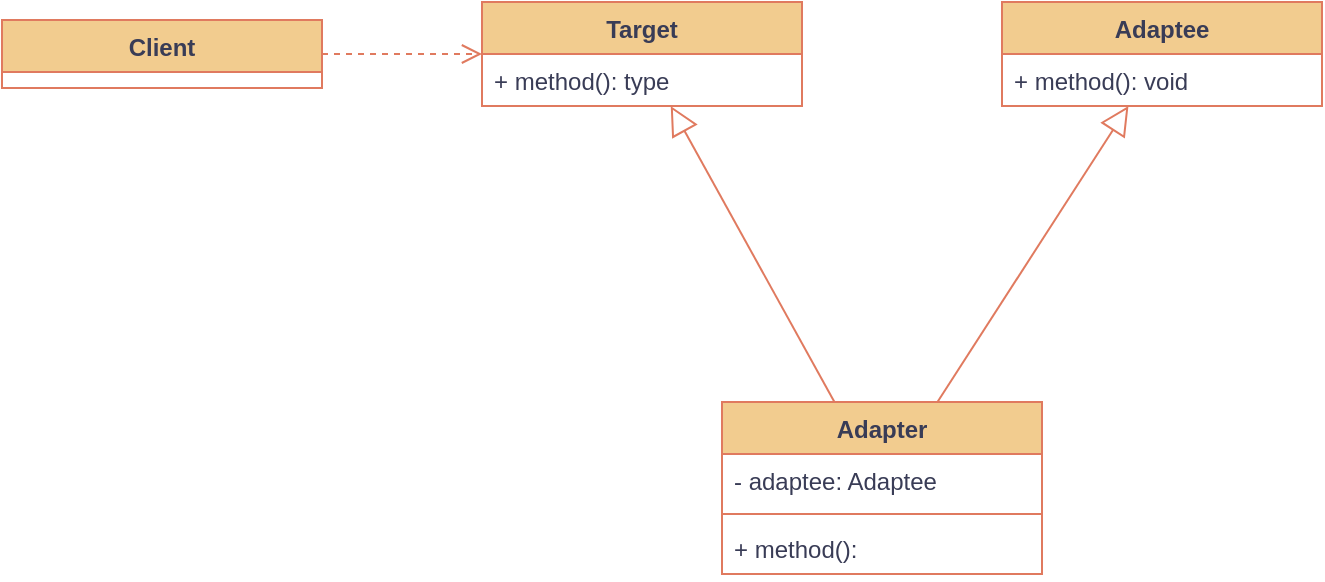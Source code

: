 <mxfile version="24.7.8">
  <diagram name="第 1 页" id="9Z65coRz9aoBy9UZVFLU">
    <mxGraphModel dx="1050" dy="629" grid="1" gridSize="10" guides="1" tooltips="1" connect="1" arrows="1" fold="1" page="1" pageScale="1" pageWidth="827" pageHeight="1169" math="0" shadow="0">
      <root>
        <mxCell id="0" />
        <mxCell id="1" parent="0" />
        <mxCell id="iWB6mLa_JwuCnPxh-lhZ-1" value="Adaptee" style="swimlane;fontStyle=1;align=center;verticalAlign=top;childLayout=stackLayout;horizontal=1;startSize=26;horizontalStack=0;resizeParent=1;resizeParentMax=0;resizeLast=0;collapsible=1;marginBottom=0;whiteSpace=wrap;html=1;direction=east;rounded=0;labelBackgroundColor=none;fillColor=#F2CC8F;strokeColor=#E07A5F;fontColor=#393C56;" parent="1" vertex="1">
          <mxGeometry x="550" y="60" width="160" height="52" as="geometry" />
        </mxCell>
        <mxCell id="iWB6mLa_JwuCnPxh-lhZ-4" value="+ method(&lt;span style=&quot;background-color: initial;&quot;&gt;): void&lt;/span&gt;" style="text;strokeColor=none;fillColor=none;align=left;verticalAlign=top;spacingLeft=4;spacingRight=4;overflow=hidden;rotatable=0;points=[[0,0.5],[1,0.5]];portConstraint=eastwest;whiteSpace=wrap;html=1;rounded=0;labelBackgroundColor=none;fontColor=#393C56;" parent="iWB6mLa_JwuCnPxh-lhZ-1" vertex="1">
          <mxGeometry y="26" width="160" height="26" as="geometry" />
        </mxCell>
        <mxCell id="v-_B-x7ug3M8-sYKBeoX-1" value="Adapter" style="swimlane;fontStyle=1;align=center;verticalAlign=top;childLayout=stackLayout;horizontal=1;startSize=26;horizontalStack=0;resizeParent=1;resizeParentMax=0;resizeLast=0;collapsible=1;marginBottom=0;whiteSpace=wrap;html=1;rounded=0;labelBackgroundColor=none;fillColor=#F2CC8F;strokeColor=#E07A5F;fontColor=#393C56;" vertex="1" parent="1">
          <mxGeometry x="410" y="260" width="160" height="86" as="geometry">
            <mxRectangle x="290" y="260" width="80" height="30" as="alternateBounds" />
          </mxGeometry>
        </mxCell>
        <mxCell id="v-_B-x7ug3M8-sYKBeoX-2" value="- adaptee: Adaptee" style="text;strokeColor=none;fillColor=none;align=left;verticalAlign=top;spacingLeft=4;spacingRight=4;overflow=hidden;rotatable=0;points=[[0,0.5],[1,0.5]];portConstraint=eastwest;whiteSpace=wrap;html=1;rounded=0;labelBackgroundColor=none;fontColor=#393C56;" vertex="1" parent="v-_B-x7ug3M8-sYKBeoX-1">
          <mxGeometry y="26" width="160" height="26" as="geometry" />
        </mxCell>
        <mxCell id="v-_B-x7ug3M8-sYKBeoX-3" value="" style="line;strokeWidth=1;fillColor=none;align=left;verticalAlign=middle;spacingTop=-1;spacingLeft=3;spacingRight=3;rotatable=0;labelPosition=right;points=[];portConstraint=eastwest;strokeColor=#E07A5F;rounded=0;labelBackgroundColor=none;fontColor=#393C56;" vertex="1" parent="v-_B-x7ug3M8-sYKBeoX-1">
          <mxGeometry y="52" width="160" height="8" as="geometry" />
        </mxCell>
        <mxCell id="v-_B-x7ug3M8-sYKBeoX-4" value="+ method():&amp;nbsp;" style="text;strokeColor=none;fillColor=none;align=left;verticalAlign=top;spacingLeft=4;spacingRight=4;overflow=hidden;rotatable=0;points=[[0,0.5],[1,0.5]];portConstraint=eastwest;whiteSpace=wrap;html=1;rounded=0;labelBackgroundColor=none;fontColor=#393C56;" vertex="1" parent="v-_B-x7ug3M8-sYKBeoX-1">
          <mxGeometry y="60" width="160" height="26" as="geometry" />
        </mxCell>
        <mxCell id="v-_B-x7ug3M8-sYKBeoX-7" value="Target" style="swimlane;fontStyle=1;align=center;verticalAlign=top;childLayout=stackLayout;horizontal=1;startSize=26;horizontalStack=0;resizeParent=1;resizeParentMax=0;resizeLast=0;collapsible=1;marginBottom=0;whiteSpace=wrap;html=1;rounded=0;labelBackgroundColor=none;fillColor=#F2CC8F;strokeColor=#E07A5F;fontColor=#393C56;" vertex="1" parent="1">
          <mxGeometry x="290" y="60" width="160" height="52" as="geometry" />
        </mxCell>
        <mxCell id="v-_B-x7ug3M8-sYKBeoX-10" value="+ method(): type" style="text;strokeColor=none;fillColor=none;align=left;verticalAlign=top;spacingLeft=4;spacingRight=4;overflow=hidden;rotatable=0;points=[[0,0.5],[1,0.5]];portConstraint=eastwest;whiteSpace=wrap;html=1;rounded=0;labelBackgroundColor=none;fontColor=#393C56;" vertex="1" parent="v-_B-x7ug3M8-sYKBeoX-7">
          <mxGeometry y="26" width="160" height="26" as="geometry" />
        </mxCell>
        <mxCell id="v-_B-x7ug3M8-sYKBeoX-12" value="" style="endArrow=block;endFill=0;endSize=12;html=1;rounded=0;labelBackgroundColor=none;strokeColor=#E07A5F;fontColor=default;" edge="1" parent="1" source="v-_B-x7ug3M8-sYKBeoX-1" target="v-_B-x7ug3M8-sYKBeoX-7">
          <mxGeometry width="160" relative="1" as="geometry">
            <mxPoint x="400" y="320" as="sourcePoint" />
            <mxPoint x="560" y="320" as="targetPoint" />
          </mxGeometry>
        </mxCell>
        <mxCell id="v-_B-x7ug3M8-sYKBeoX-15" value="Client" style="swimlane;fontStyle=1;align=center;verticalAlign=top;childLayout=stackLayout;horizontal=1;startSize=26;horizontalStack=0;resizeParent=1;resizeParentMax=0;resizeLast=0;collapsible=1;marginBottom=0;whiteSpace=wrap;html=1;strokeColor=#E07A5F;fontColor=#393C56;fillColor=#F2CC8F;" vertex="1" parent="1">
          <mxGeometry x="50" y="69" width="160" height="34" as="geometry" />
        </mxCell>
        <mxCell id="v-_B-x7ug3M8-sYKBeoX-19" value="" style="html=1;verticalAlign=bottom;endArrow=open;dashed=1;endSize=8;curved=0;rounded=0;strokeColor=#E07A5F;fontColor=#393C56;fillColor=#F2CC8F;exitX=1;exitY=0.5;exitDx=0;exitDy=0;" edge="1" parent="1" source="v-_B-x7ug3M8-sYKBeoX-15" target="v-_B-x7ug3M8-sYKBeoX-7">
          <mxGeometry relative="1" as="geometry">
            <mxPoint x="200" y="100" as="sourcePoint" />
            <mxPoint x="310" y="320" as="targetPoint" />
          </mxGeometry>
        </mxCell>
        <mxCell id="v-_B-x7ug3M8-sYKBeoX-21" value="" style="endArrow=block;endFill=0;endSize=12;html=1;rounded=0;labelBackgroundColor=none;strokeColor=#E07A5F;fontColor=default;" edge="1" parent="1" source="v-_B-x7ug3M8-sYKBeoX-1" target="iWB6mLa_JwuCnPxh-lhZ-1">
          <mxGeometry width="160" relative="1" as="geometry">
            <mxPoint x="644.415" y="308" as="sourcePoint" />
            <mxPoint x="590.415" y="160" as="targetPoint" />
          </mxGeometry>
        </mxCell>
      </root>
    </mxGraphModel>
  </diagram>
</mxfile>
